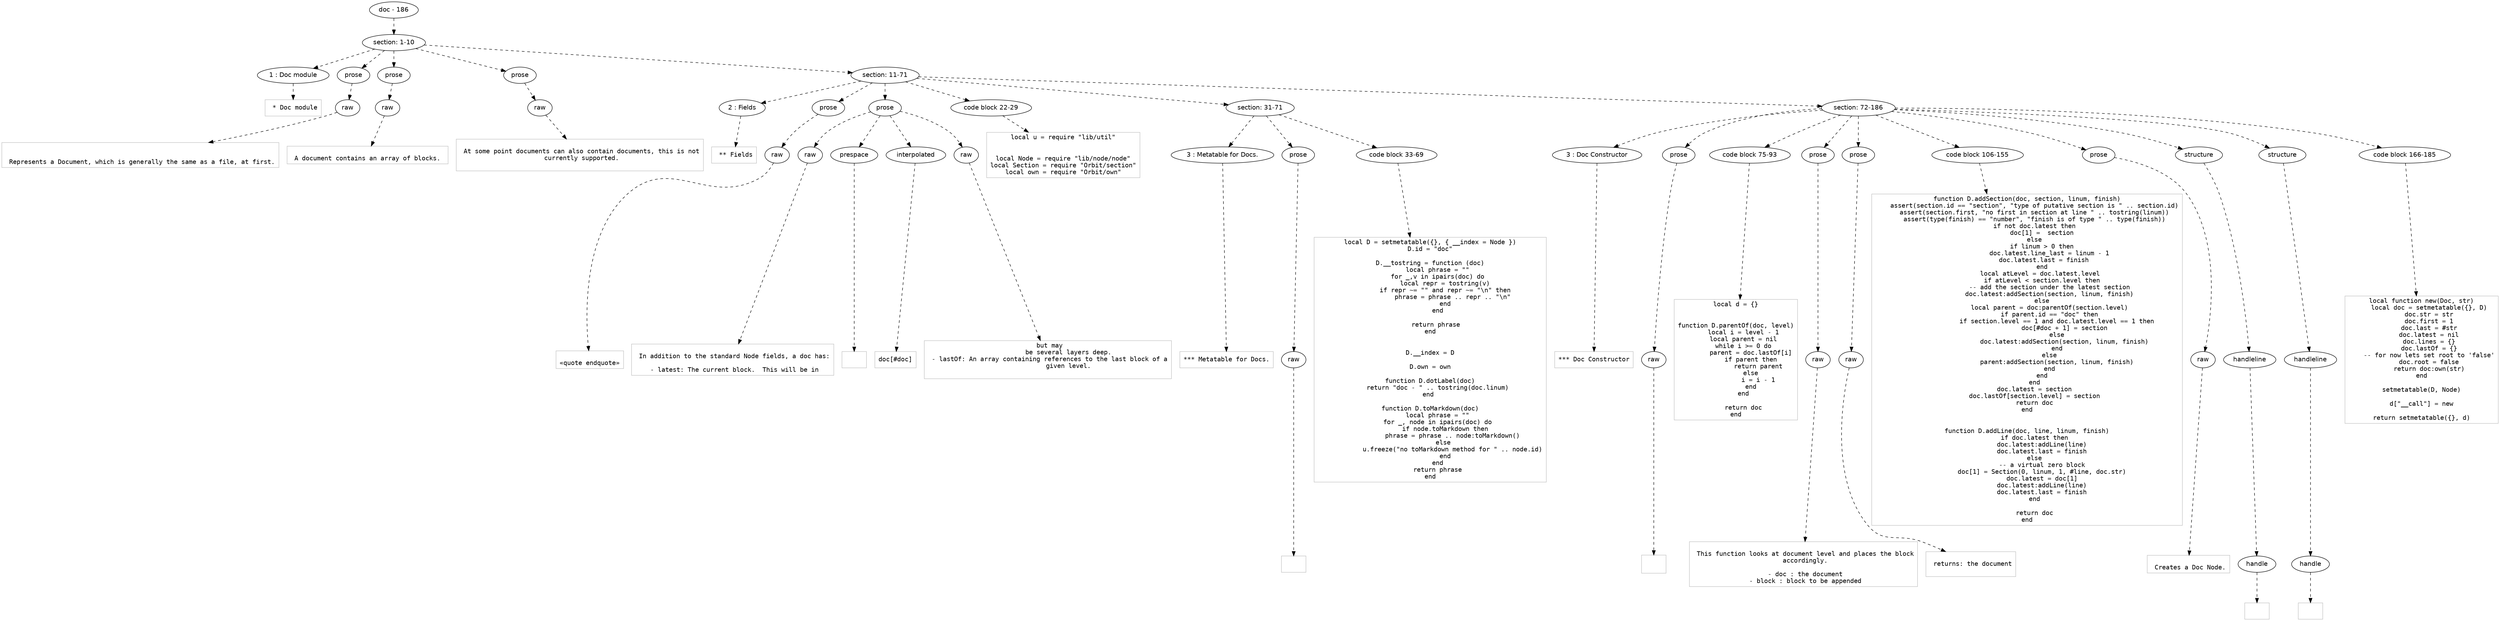 digraph lpegNode {

node [fontname=Helvetica]
edge [style=dashed]

doc_0 [label="doc - 186"]


doc_0 -> { section_1}
{rank=same; section_1}

section_1 [label="section: 1-10"]


// END RANK doc_0

section_1 -> { header_2 prose_3 prose_4 prose_5 section_6}
{rank=same; header_2 prose_3 prose_4 prose_5 section_6}

header_2 [label="1 : Doc module"]

prose_3 [label="prose"]

prose_4 [label="prose"]

prose_5 [label="prose"]

section_6 [label="section: 11-71"]


// END RANK section_1

header_2 -> leaf_7
leaf_7  [color=Gray,shape=rectangle,fontname=Inconsolata,label=" * Doc module"]
// END RANK header_2

prose_3 -> { raw_8}
{rank=same; raw_8}

raw_8 [label="raw"]


// END RANK prose_3

raw_8 -> leaf_9
leaf_9  [color=Gray,shape=rectangle,fontname=Inconsolata,label="

 Represents a Document, which is generally the same as a file, at first.
"]
// END RANK raw_8

prose_4 -> { raw_10}
{rank=same; raw_10}

raw_10 [label="raw"]


// END RANK prose_4

raw_10 -> leaf_11
leaf_11  [color=Gray,shape=rectangle,fontname=Inconsolata,label="
 A document contains an array of blocks. 
"]
// END RANK raw_10

prose_5 -> { raw_12}
{rank=same; raw_12}

raw_12 [label="raw"]


// END RANK prose_5

raw_12 -> leaf_13
leaf_13  [color=Gray,shape=rectangle,fontname=Inconsolata,label="
 At some point documents can also contain documents, this is not
 currently supported.

"]
// END RANK raw_12

section_6 -> { header_14 prose_15 prose_16 codeblock_17 section_18 section_19}
{rank=same; header_14 prose_15 prose_16 codeblock_17 section_18 section_19}

header_14 [label="2 : Fields"]

prose_15 [label="prose"]

prose_16 [label="prose"]

codeblock_17 [label="code block 22-29"]

section_18 [label="section: 31-71"]

section_19 [label="section: 72-186"]


// END RANK section_6

header_14 -> leaf_20
leaf_20  [color=Gray,shape=rectangle,fontname=Inconsolata,label=" ** Fields"]
// END RANK header_14

prose_15 -> { raw_21}
{rank=same; raw_21}

raw_21 [label="raw"]


// END RANK prose_15

raw_21 -> leaf_22
leaf_22  [color=Gray,shape=rectangle,fontname=Inconsolata,label="
«quote endquote»
"]
// END RANK raw_21

prose_16 -> { raw_23 prespace_24 interpolated_25 raw_26}
{rank=same; raw_23 prespace_24 interpolated_25 raw_26}

raw_23 [label="raw"]

prespace_24 [label="prespace"]

interpolated_25 [label="interpolated"]

raw_26 [label="raw"]


// END RANK prose_16

raw_23 -> leaf_27
leaf_27  [color=Gray,shape=rectangle,fontname=Inconsolata,label="
 In addition to the standard Node fields, a doc has:
 
 - latest: The current block.  This will be in"]
// END RANK raw_23

prespace_24 -> leaf_28
leaf_28  [color=Gray,shape=rectangle,fontname=Inconsolata,label=" "]
// END RANK prespace_24

interpolated_25 -> leaf_29
leaf_29  [color=Gray,shape=rectangle,fontname=Inconsolata,label="doc[#doc]"]
// END RANK interpolated_25

raw_26 -> leaf_30
leaf_30  [color=Gray,shape=rectangle,fontname=Inconsolata,label=" but may
           be several layers deep.
 - lastOf: An array containing references to the last block of a
           given level.

"]
// END RANK raw_26

codeblock_17 -> leaf_31
leaf_31  [color=Gray,shape=rectangle,fontname=Inconsolata,label="local u = require \"lib/util\"


local Node = require \"lib/node/node\"
local Section = require \"Orbit/section\"
local own = require \"Orbit/own\""]
// END RANK codeblock_17

section_18 -> { header_32 prose_33 codeblock_34}
{rank=same; header_32 prose_33 codeblock_34}

header_32 [label="3 : Metatable for Docs."]

prose_33 [label="prose"]

codeblock_34 [label="code block 33-69"]


// END RANK section_18

header_32 -> leaf_35
leaf_35  [color=Gray,shape=rectangle,fontname=Inconsolata,label="*** Metatable for Docs."]
// END RANK header_32

prose_33 -> { raw_36}
{rank=same; raw_36}

raw_36 [label="raw"]


// END RANK prose_33

raw_36 -> leaf_37
leaf_37  [color=Gray,shape=rectangle,fontname=Inconsolata,label="
"]
// END RANK raw_36

codeblock_34 -> leaf_38
leaf_38  [color=Gray,shape=rectangle,fontname=Inconsolata,label="local D = setmetatable({}, { __index = Node })
D.id = \"doc\"

D.__tostring = function (doc)
    local phrase = \"\"
    for _,v in ipairs(doc) do
        local repr = tostring(v)
        if repr ~= \"\" and repr ~= \"\\n\" then
            phrase = phrase .. repr .. \"\\n\"
        end
    end

    return phrase 
end


D.__index = D

D.own = own

function D.dotLabel(doc)
    return \"doc - \" .. tostring(doc.linum)
end 

function D.toMarkdown(doc)
    local phrase = \"\"
    for _, node in ipairs(doc) do
        if node.toMarkdown then
            phrase = phrase .. node:toMarkdown()
        else 
            u.freeze(\"no toMarkdown method for \" .. node.id)
        end
    end
    return phrase
end"]
// END RANK codeblock_34

section_19 -> { header_39 prose_40 codeblock_41 prose_42 prose_43 codeblock_44 prose_45 structure_46 structure_47 codeblock_48}
{rank=same; header_39 prose_40 codeblock_41 prose_42 prose_43 codeblock_44 prose_45 structure_46 structure_47 codeblock_48}

header_39 [label="3 : Doc Constructor"]

prose_40 [label="prose"]

codeblock_41 [label="code block 75-93"]

prose_42 [label="prose"]

prose_43 [label="prose"]

codeblock_44 [label="code block 106-155"]

prose_45 [label="prose"]

structure_46 [label="structure"]

structure_47 [label="structure"]

codeblock_48 [label="code block 166-185"]


// END RANK section_19

header_39 -> leaf_49
leaf_49  [color=Gray,shape=rectangle,fontname=Inconsolata,label="*** Doc Constructor"]
// END RANK header_39

prose_40 -> { raw_50}
{rank=same; raw_50}

raw_50 [label="raw"]


// END RANK prose_40

raw_50 -> leaf_51
leaf_51  [color=Gray,shape=rectangle,fontname=Inconsolata,label="

"]
// END RANK raw_50

codeblock_41 -> leaf_52
leaf_52  [color=Gray,shape=rectangle,fontname=Inconsolata,label="local d = {}


function D.parentOf(doc, level)
    local i = level - 1
    local parent = nil
    while i >= 0 do
        parent = doc.lastOf[i]
        if parent then
            return parent
        else
            i = i - 1
        end
    end

    return doc
end"]
// END RANK codeblock_41

prose_42 -> { raw_53}
{rank=same; raw_53}

raw_53 [label="raw"]


// END RANK prose_42

raw_53 -> leaf_54
leaf_54  [color=Gray,shape=rectangle,fontname=Inconsolata,label="
 This function looks at document level and places the block
 accordingly.
 
 - doc : the document
 - block : block to be appended
"]
// END RANK raw_53

prose_43 -> { raw_55}
{rank=same; raw_55}

raw_55 [label="raw"]


// END RANK prose_43

raw_55 -> leaf_56
leaf_56  [color=Gray,shape=rectangle,fontname=Inconsolata,label="
 returns: the document

"]
// END RANK raw_55

codeblock_44 -> leaf_57
leaf_57  [color=Gray,shape=rectangle,fontname=Inconsolata,label="function D.addSection(doc, section, linum, finish)
    assert(section.id == \"section\", \"type of putative section is \" .. section.id)
    assert(section.first, \"no first in section at line \" .. tostring(linum))
    assert(type(finish) == \"number\", \"finish is of type \" .. type(finish))
    if not doc.latest then
        doc[1] =  section
    else
        if linum > 0 then
            doc.latest.line_last = linum - 1
            doc.latest.last = finish   
        end
        local atLevel = doc.latest.level 
        if atLevel < section.level then
            -- add the section under the latest section
            doc.latest:addSection(section, linum, finish)
        else
            local parent = doc:parentOf(section.level)
            if parent.id == \"doc\" then
                if section.level == 1 and doc.latest.level == 1 then
                    doc[#doc + 1] = section
                else
                    doc.latest:addSection(section, linum, finish)
                end
            else
                parent:addSection(section, linum, finish)
            end
        end
    end
    doc.latest = section
    doc.lastOf[section.level] = section
    return doc
end


function D.addLine(doc, line, linum, finish)
    if doc.latest then
        doc.latest:addLine(line)
        doc.latest.last = finish
    else
        -- a virtual zero block
        doc[1] = Section(0, linum, 1, #line, doc.str)
        doc.latest = doc[1]
        doc.latest:addLine(line)
        doc.latest.last = finish
    end

    return doc
end"]
// END RANK codeblock_44

prose_45 -> { raw_58}
{rank=same; raw_58}

raw_58 [label="raw"]


// END RANK prose_45

raw_58 -> leaf_59
leaf_59  [color=Gray,shape=rectangle,fontname=Inconsolata,label="
 Creates a Doc Node.
"]
// END RANK raw_58

structure_46 -> { handleline_60}
{rank=same; handleline_60}

handleline_60 [label="handleline"]


// END RANK structure_46

handleline_60 -> { handle_61}
{rank=same; handle_61}

handle_61 [label="handle"]


// END RANK handleline_60

handle_61 -> leaf_62
leaf_62  [color=Gray,shape=rectangle,fontname=Inconsolata,label=""]
// END RANK handle_61

structure_47 -> { handleline_63}
{rank=same; handleline_63}

handleline_63 [label="handleline"]


// END RANK structure_47

handleline_63 -> { handle_64}
{rank=same; handle_64}

handle_64 [label="handle"]


// END RANK handleline_63

handle_64 -> leaf_65
leaf_65  [color=Gray,shape=rectangle,fontname=Inconsolata,label=""]
// END RANK handle_64

codeblock_48 -> leaf_66
leaf_66  [color=Gray,shape=rectangle,fontname=Inconsolata,label="local function new(Doc, str)
    local doc = setmetatable({}, D)
    doc.str = str
    doc.first = 1
    doc.last = #str
    doc.latest = nil
    doc.lines = {}
    doc.lastOf = {}
    -- for now lets set root to 'false'
    doc.root = false
    return doc:own(str)
end

setmetatable(D, Node)

d[\"__call\"] = new

return setmetatable({}, d)"]
// END RANK codeblock_48


}
